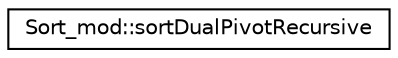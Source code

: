digraph "Graphical Class Hierarchy"
{
 // LATEX_PDF_SIZE
  edge [fontname="Helvetica",fontsize="10",labelfontname="Helvetica",labelfontsize="10"];
  node [fontname="Helvetica",fontsize="10",shape=record];
  rankdir="LR";
  Node0 [label="Sort_mod::sortDualPivotRecursive",height=0.2,width=0.4,color="black", fillcolor="white", style="filled",URL="$interfaceSort__mod_1_1sortDualPivotRecursive.html",tooltip="Sort the input contiguous Array of rank 1 in ascending order, using a mixture of merge-sort and Dual-..."];
}
